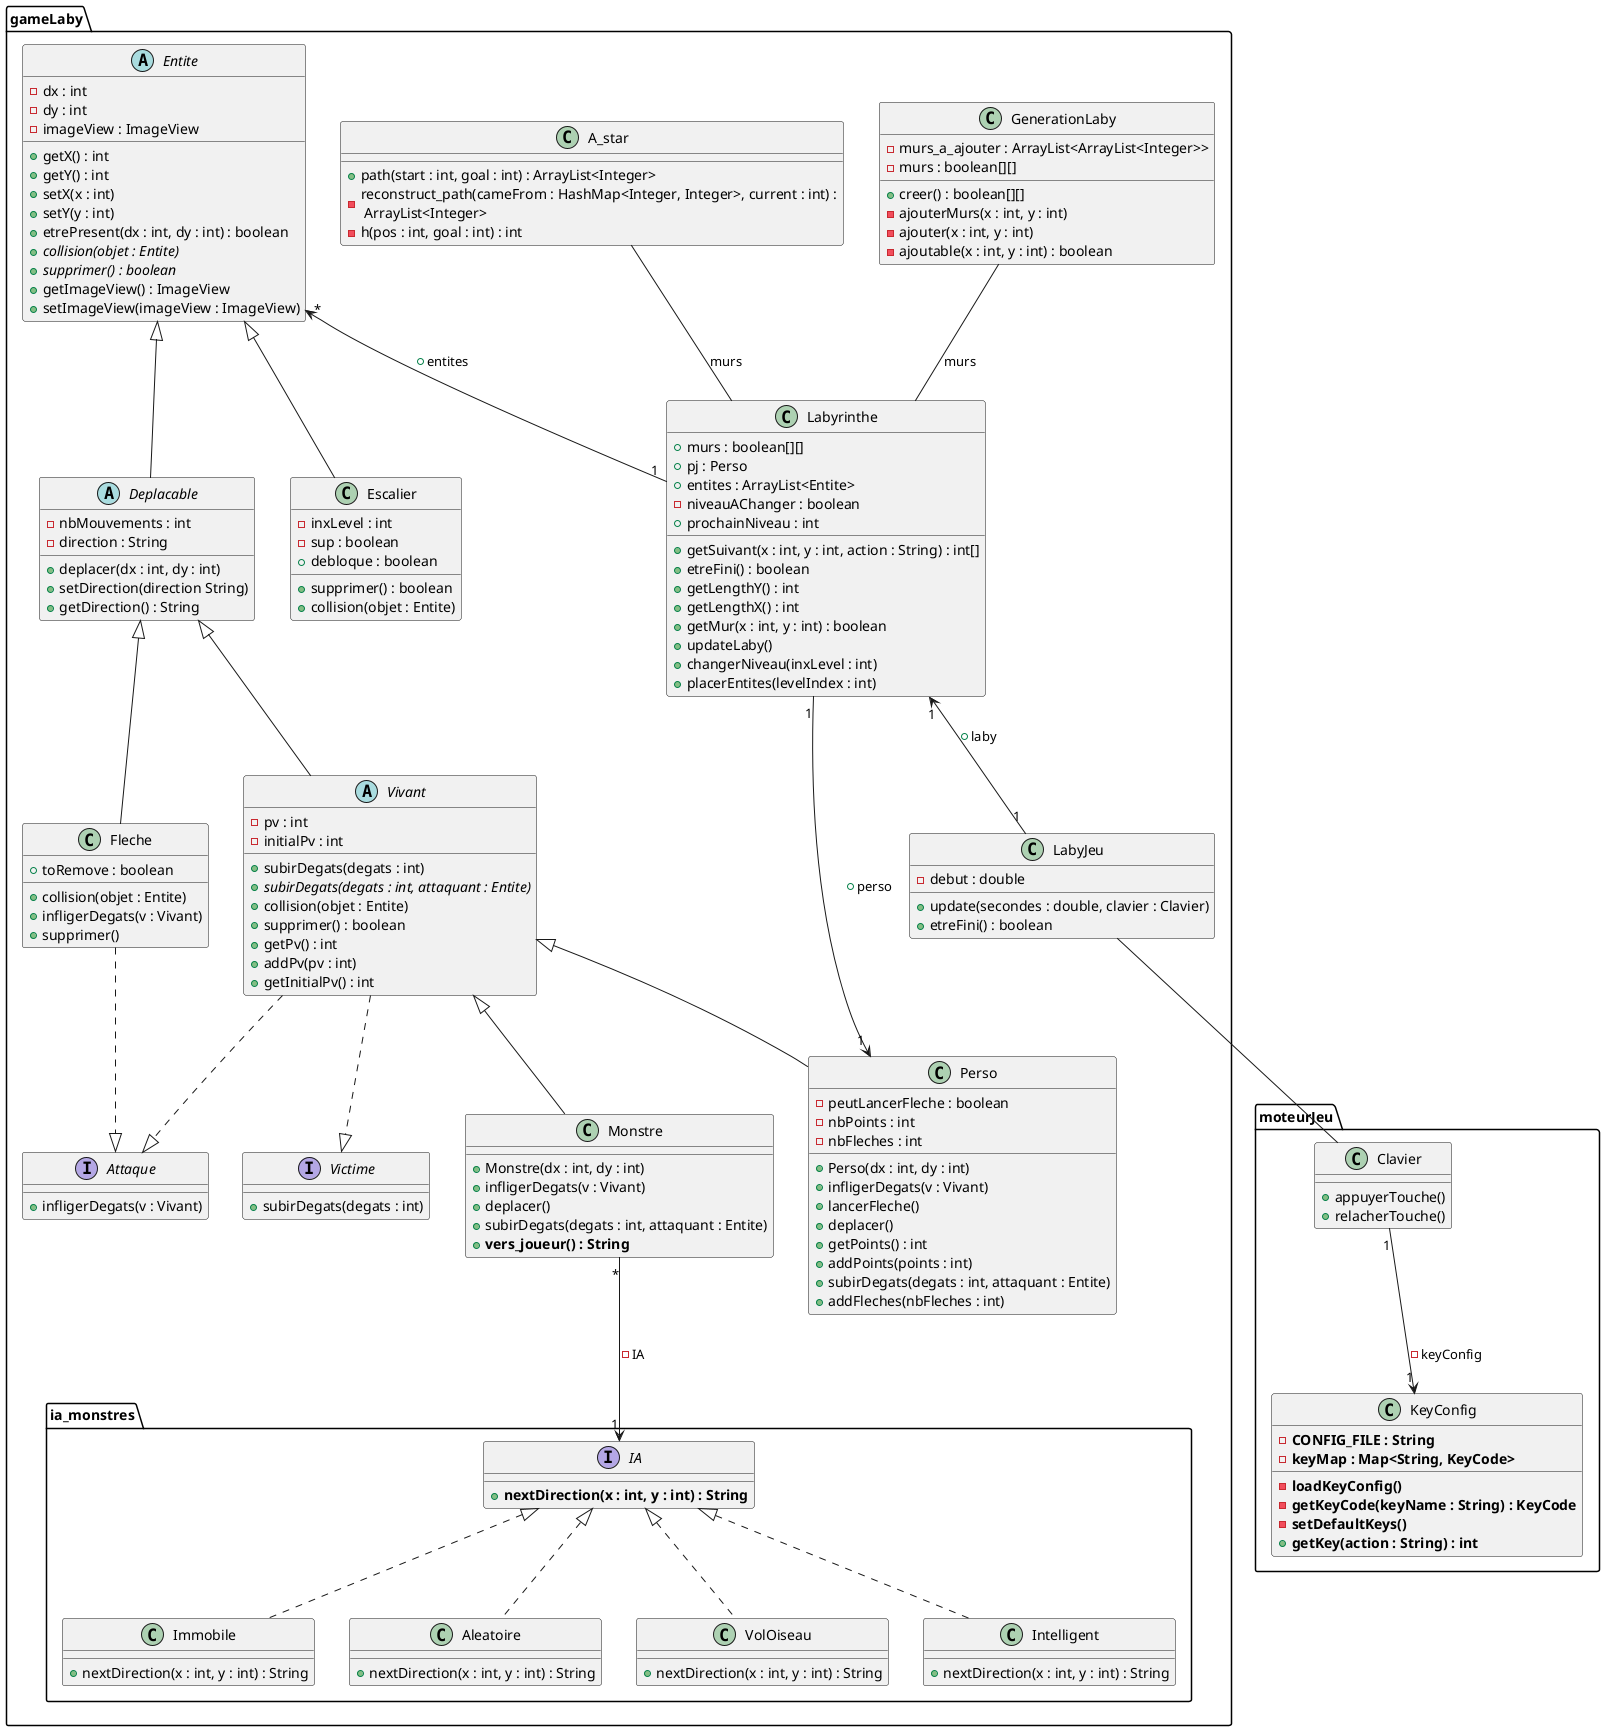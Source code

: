 @startuml

package gameLaby{
abstract class Entite{
-dx : int
-dy : int
-imageView : ImageView
+getX() : int
+getY() : int
+setX(x : int)
+setY(y : int)
+etrePresent(dx : int, dy : int) : boolean
+{abstract}collision(objet : Entite)
+{abstract}supprimer() : boolean
+getImageView() : ImageView
+setImageView(imageView : ImageView)
}

abstract class Deplacable{
-nbMouvements : int
-direction : String
+deplacer(dx : int, dy : int)
+setDirection(direction String)
+getDirection() : String
}

class Perso{
-peutLancerFleche : boolean
-nbPoints : int
-nbFleches : int
+Perso(dx : int, dy : int)
+infligerDegats(v : Vivant)
+lancerFleche()
+deplacer()
+getPoints() : int
+addPoints(points : int)
+subirDegats(degats : int, attaquant : Entite)
+addFleches(nbFleches : int)
}

class Monstre{
+Monstre(dx : int, dy : int)
+infligerDegats(v : Vivant)
+deplacer()
+subirDegats(degats : int, attaquant : Entite)
+<b>vers_joueur() : String</b>
}

abstract class Vivant{
-pv : int
-initialPv : int
+subirDegats(degats : int)
+{abstract}subirDegats(degats : int, attaquant : Entite)
+collision(objet : Entite)
+supprimer() : boolean
+getPv() : int
+addPv(pv : int)
+getInitialPv() : int
}

interface Victime {
+subirDegats(degats : int)
}

interface Attaque {
+infligerDegats(v : Vivant)
}

class Fleche {
+toRemove : boolean
+collision(objet : Entite)
+infligerDegats(v : Vivant)
+supprimer()
}

class Escalier{
-inxLevel : int
-sup : boolean
+debloque : boolean
+supprimer() : boolean
+collision(objet : Entite)
}

class Labyrinthe{
+murs : boolean[][]
+pj : Perso
+entites : ArrayList<Entite>
-niveauAChanger : boolean
+prochainNiveau : int
+getSuivant(x : int, y : int, action : String) : int[]
+etreFini() : boolean
+getLengthY() : int
+getLengthX() : int
+getMur(x : int, y : int) : boolean
+updateLaby()
+changerNiveau(inxLevel : int)
+placerEntites(levelIndex : int)
}

class GenerationLaby {
-murs_a_ajouter : ArrayList<ArrayList<Integer>>
-murs : boolean[][]
+creer() : boolean[][]
-ajouterMurs(x : int, y : int)
-ajouter(x : int, y : int)
-ajoutable(x : int, y : int) : boolean
}

class A_star{
+path(start : int, goal : int) : ArrayList<Integer>
-reconstruct_path(cameFrom : HashMap<Integer, Integer>, current : int) :\n ArrayList<Integer>
-h(pos : int, goal : int) : int
}

package ia_monstres{
interface IA {
+<b>nextDirection(x : int, y : int) : String</b>
}

class Immobile {
+nextDirection(x : int, y : int) : String
}

class Aleatoire {
+nextDirection(x : int, y : int) : String
}

class VolOiseau {
+nextDirection(x : int, y : int) : String
}

class Intelligent {
+nextDirection(x : int, y : int) : String
}
}

class LabyJeu {
-debut : double
+update(secondes : double, clavier : Clavier)
+etreFini() : boolean
}
}

package moteurJeu{
class Clavier {
+appuyerTouche()
+relacherTouche()
}

class KeyConfig {
-<b>CONFIG_FILE : String</b>
-<b>keyMap : Map<String, KeyCode></b>
-<b>loadKeyConfig()</b>
-<b>getKeyCode(keyName : String) : KeyCode</b>
-<b>setDefaultKeys()</b>
+<b>getKey(action : String) : int</b>
}
}


Entite <|-- Deplacable
Deplacable <|-- Vivant
Deplacable <|-- Fleche
Vivant <|-- Perso
Vivant <|-- Monstre
Vivant ..|> Victime
Vivant ..|> Attaque
Fleche ..|> Attaque
Entite <|-- Escalier
Entite "*" <-- "1" Labyrinthe : +entites
Labyrinthe "1" --> "1" Perso : +perso
GenerationLaby -- Labyrinthe : murs
A_star -- Labyrinthe : murs
IA <|.. Immobile
IA <|.. Aleatoire
IA <|.. VolOiseau
IA <|.. Intelligent
Monstre "*" --> "1" IA : -IA
Labyrinthe "1" <-- "1" LabyJeu : +laby
Clavier "1" --> "1" KeyConfig : -keyConfig
LabyJeu --  Clavier

@enduml